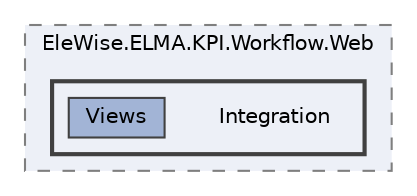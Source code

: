 digraph "Web/Modules/EleWise.ELMA.KPI.Workflow.Web/Integration"
{
 // LATEX_PDF_SIZE
  bgcolor="transparent";
  edge [fontname=Helvetica,fontsize=10,labelfontname=Helvetica,labelfontsize=10];
  node [fontname=Helvetica,fontsize=10,shape=box,height=0.2,width=0.4];
  compound=true
  subgraph clusterdir_3e2afbb5231a496f50b9debfc834adf8 {
    graph [ bgcolor="#edf0f7", pencolor="grey50", label="EleWise.ELMA.KPI.Workflow.Web", fontname=Helvetica,fontsize=10 style="filled,dashed", URL="dir_3e2afbb5231a496f50b9debfc834adf8.html",tooltip=""]
  subgraph clusterdir_1bcf3d0c1ab170d71b4aae3dee9a463d {
    graph [ bgcolor="#edf0f7", pencolor="grey25", label="", fontname=Helvetica,fontsize=10 style="filled,bold", URL="dir_1bcf3d0c1ab170d71b4aae3dee9a463d.html",tooltip=""]
    dir_1bcf3d0c1ab170d71b4aae3dee9a463d [shape=plaintext, label="Integration"];
  dir_bca09ac493d37af68d0275b42203a8a8 [label="Views", fillcolor="#a2b4d6", color="grey25", style="filled", URL="dir_bca09ac493d37af68d0275b42203a8a8.html",tooltip=""];
  }
  }
}
